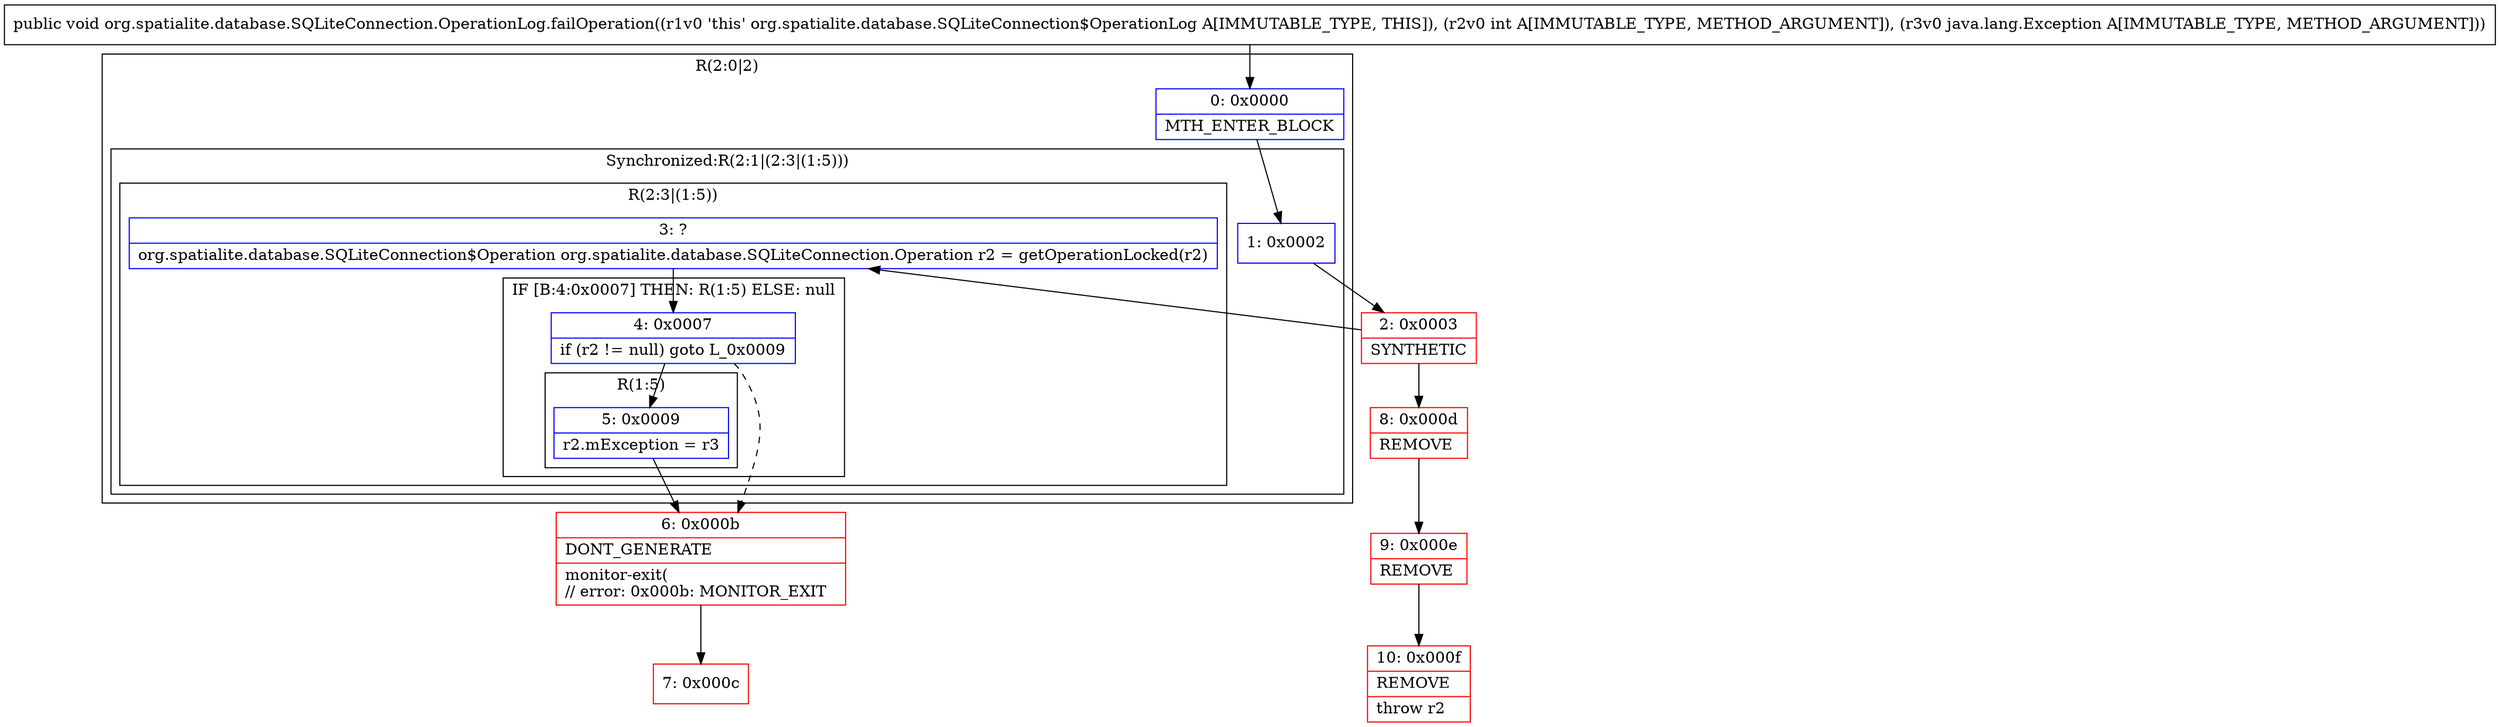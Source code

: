 digraph "CFG fororg.spatialite.database.SQLiteConnection.OperationLog.failOperation(ILjava\/lang\/Exception;)V" {
subgraph cluster_Region_371482458 {
label = "R(2:0|2)";
node [shape=record,color=blue];
Node_0 [shape=record,label="{0\:\ 0x0000|MTH_ENTER_BLOCK\l}"];
subgraph cluster_SynchronizedRegion_1511095070 {
label = "Synchronized:R(2:1|(2:3|(1:5)))";
node [shape=record,color=blue];
Node_1 [shape=record,label="{1\:\ 0x0002}"];
subgraph cluster_Region_2043997077 {
label = "R(2:3|(1:5))";
node [shape=record,color=blue];
Node_3 [shape=record,label="{3\:\ ?|org.spatialite.database.SQLiteConnection$Operation org.spatialite.database.SQLiteConnection.Operation r2 = getOperationLocked(r2)\l}"];
subgraph cluster_IfRegion_1949539631 {
label = "IF [B:4:0x0007] THEN: R(1:5) ELSE: null";
node [shape=record,color=blue];
Node_4 [shape=record,label="{4\:\ 0x0007|if (r2 != null) goto L_0x0009\l}"];
subgraph cluster_Region_742711103 {
label = "R(1:5)";
node [shape=record,color=blue];
Node_5 [shape=record,label="{5\:\ 0x0009|r2.mException = r3\l}"];
}
}
}
}
}
Node_2 [shape=record,color=red,label="{2\:\ 0x0003|SYNTHETIC\l}"];
Node_6 [shape=record,color=red,label="{6\:\ 0x000b|DONT_GENERATE\l|monitor\-exit(\l\/\/ error: 0x000b: MONITOR_EXIT  \l}"];
Node_7 [shape=record,color=red,label="{7\:\ 0x000c}"];
Node_8 [shape=record,color=red,label="{8\:\ 0x000d|REMOVE\l}"];
Node_9 [shape=record,color=red,label="{9\:\ 0x000e|REMOVE\l}"];
Node_10 [shape=record,color=red,label="{10\:\ 0x000f|REMOVE\l|throw r2\l}"];
MethodNode[shape=record,label="{public void org.spatialite.database.SQLiteConnection.OperationLog.failOperation((r1v0 'this' org.spatialite.database.SQLiteConnection$OperationLog A[IMMUTABLE_TYPE, THIS]), (r2v0 int A[IMMUTABLE_TYPE, METHOD_ARGUMENT]), (r3v0 java.lang.Exception A[IMMUTABLE_TYPE, METHOD_ARGUMENT])) }"];
MethodNode -> Node_0;
Node_0 -> Node_1;
Node_1 -> Node_2;
Node_3 -> Node_4;
Node_4 -> Node_5;
Node_4 -> Node_6[style=dashed];
Node_5 -> Node_6;
Node_2 -> Node_3;
Node_2 -> Node_8;
Node_6 -> Node_7;
Node_8 -> Node_9;
Node_9 -> Node_10;
}

